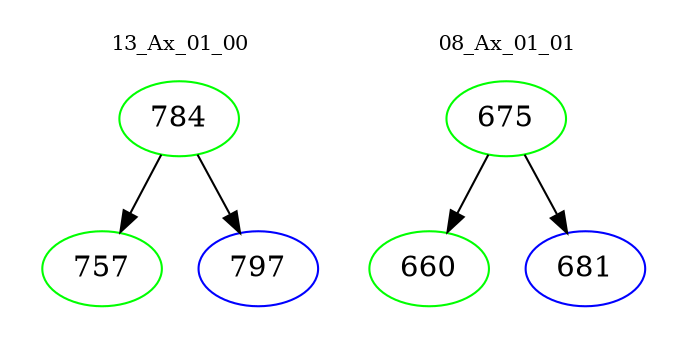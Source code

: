 digraph{
subgraph cluster_0 {
color = white
label = "13_Ax_01_00";
fontsize=10;
T0_784 [label="784", color="green"]
T0_784 -> T0_757 [color="black"]
T0_757 [label="757", color="green"]
T0_784 -> T0_797 [color="black"]
T0_797 [label="797", color="blue"]
}
subgraph cluster_1 {
color = white
label = "08_Ax_01_01";
fontsize=10;
T1_675 [label="675", color="green"]
T1_675 -> T1_660 [color="black"]
T1_660 [label="660", color="green"]
T1_675 -> T1_681 [color="black"]
T1_681 [label="681", color="blue"]
}
}
